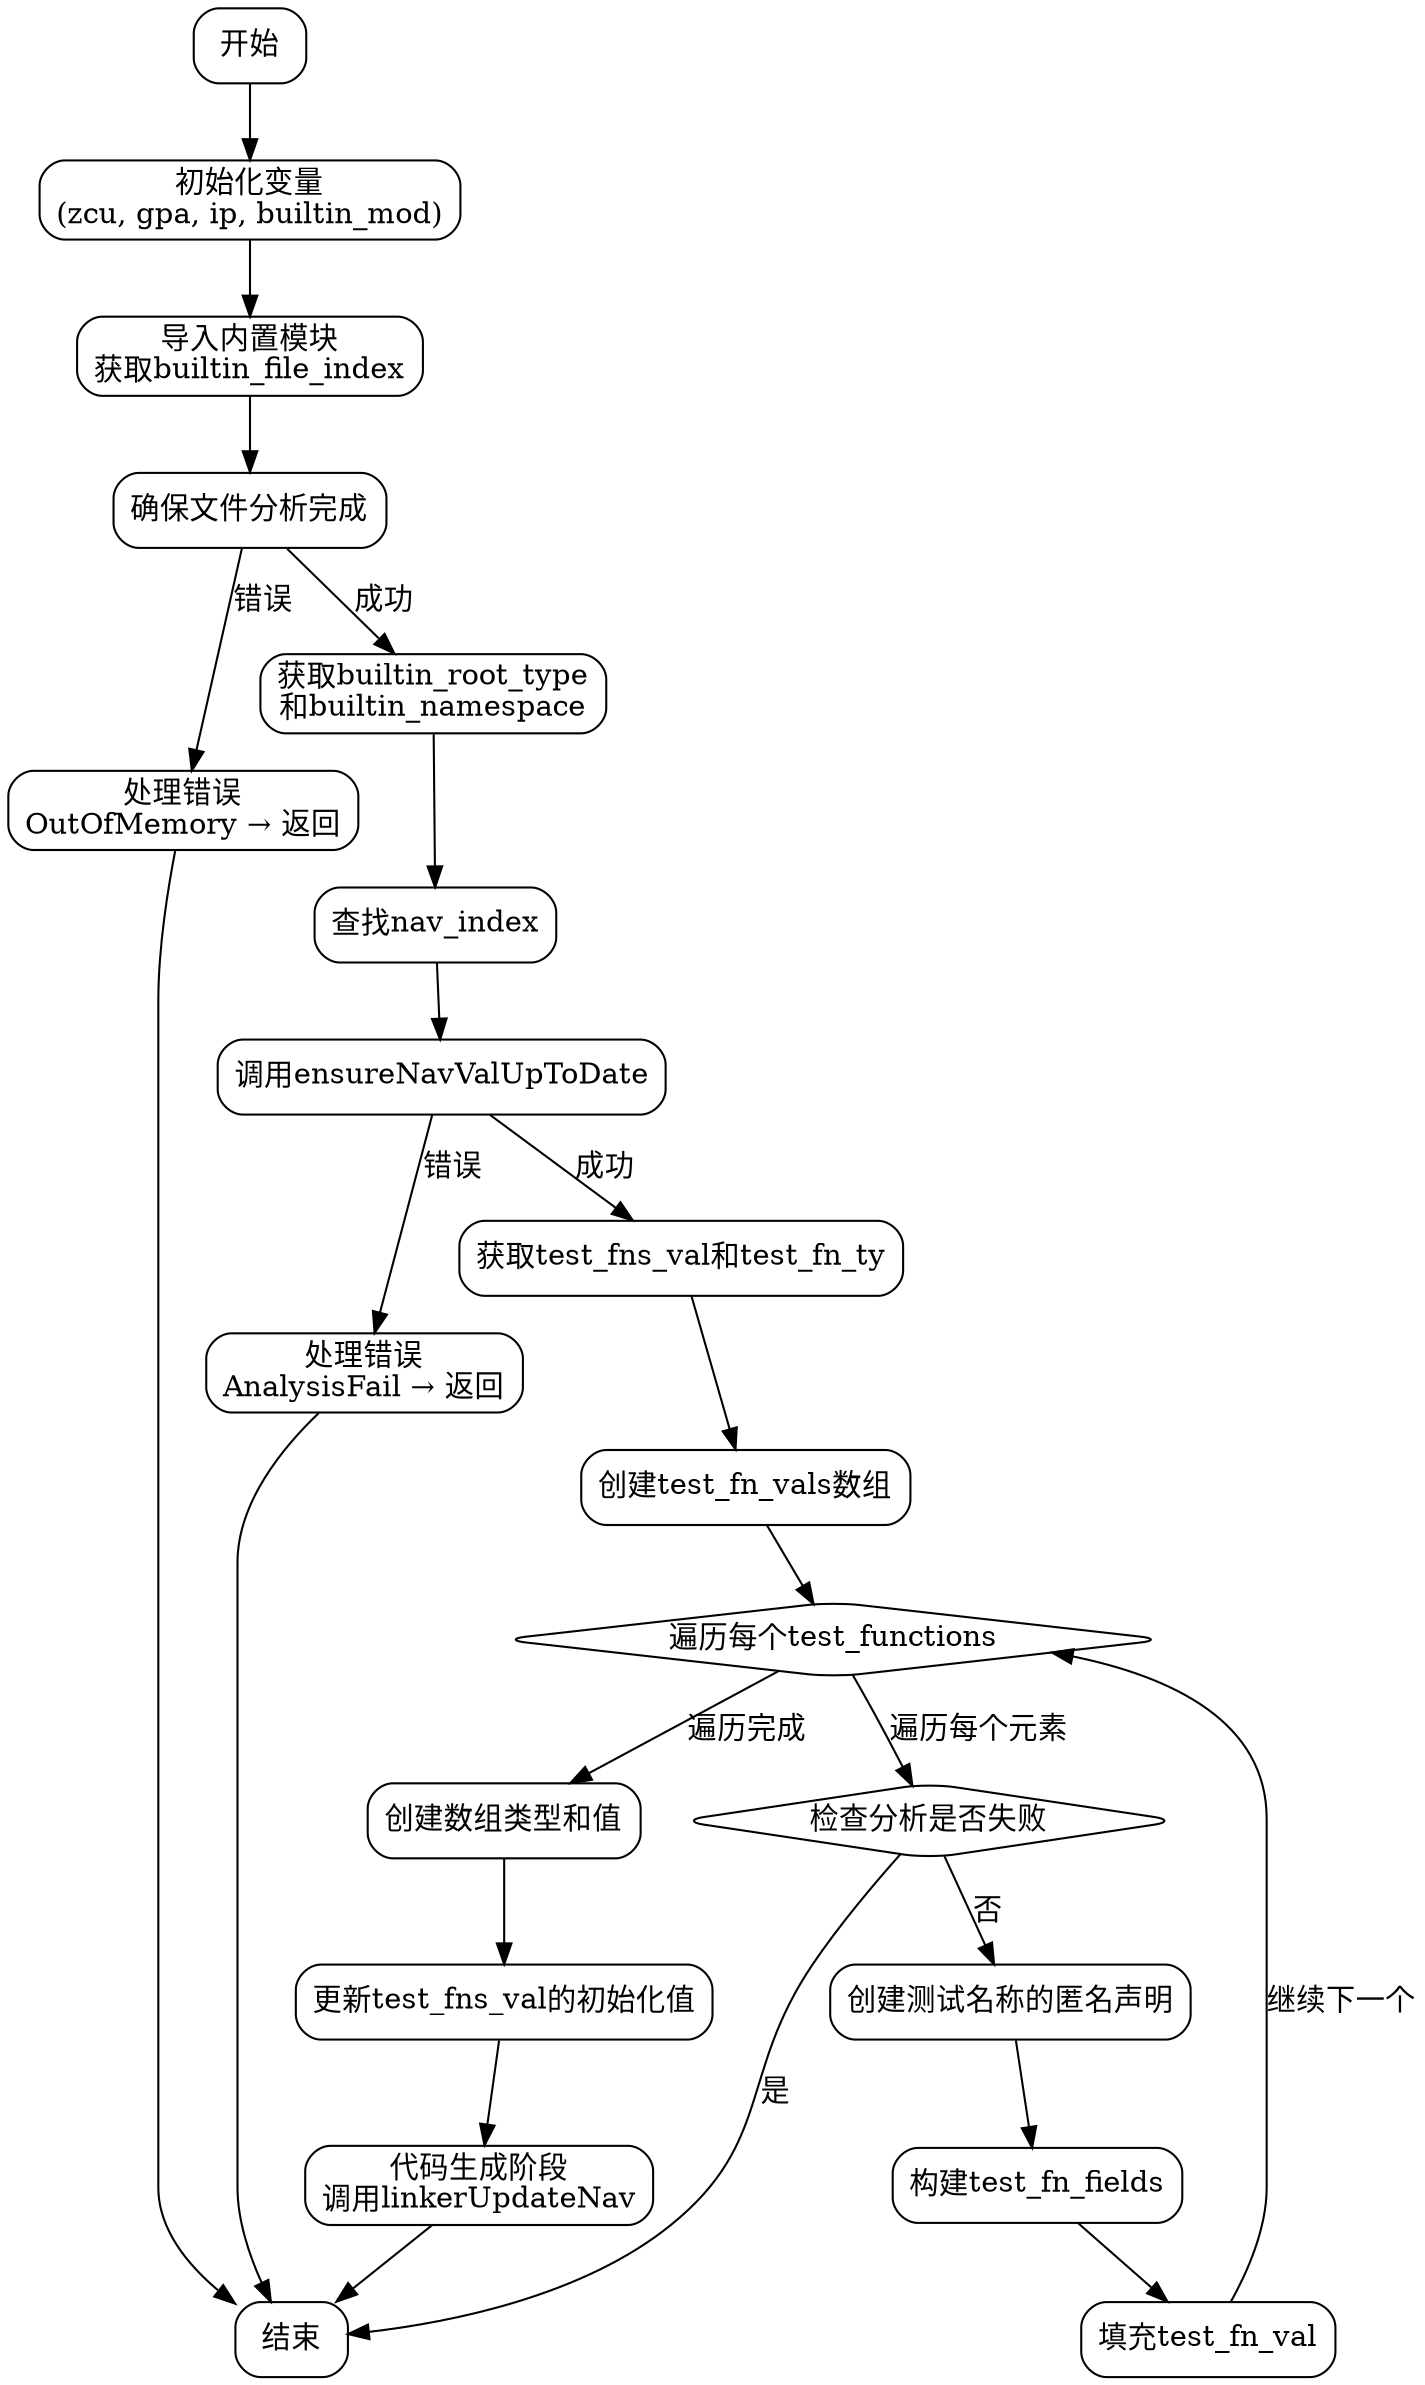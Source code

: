 
digraph populateTestFunctions {
    node [shape=rectangle, style=rounded];

    start [label="开始"];
    end [label="结束"];
    init_vars [label="初始化变量\n(zcu, gpa, ip, builtin_mod)"];
    import_pkg [label="导入内置模块\n获取builtin_file_index"];
    ensure_analyzed [label="确保文件分析完成"];
    handle_analysis_error [label="处理错误\nOutOfMemory → 返回"];
    get_root_type [label="获取builtin_root_type\n和builtin_namespace"];
    find_nav_index [label="查找nav_index"];
    ensure_nav_update [label="调用ensureNavValUpToDate"];
    handle_nav_error [label="处理错误\nAnalysisFail → 返回"];
    get_test_vals [label="获取test_fns_val和test_fn_ty"];
    create_test_fn_vals [label="创建test_fn_vals数组"];
    loop_start [label="遍历每个test_functions", shape=diamond];
    check_analysis_fail [label="检查分析是否失败", shape=diamond];
    create_name_decl [label="创建测试名称的匿名声明"];
    build_fields [label="构建test_fn_fields"];
    fill_test_val [label="填充test_fn_val"];
    create_array [label="创建数组类型和值"];
    update_init [label="更新test_fns_val的初始化值"];
    codegen [label="代码生成阶段\n调用linkerUpdateNav"];

    start -> init_vars;
    init_vars -> import_pkg;
    import_pkg -> ensure_analyzed;
    ensure_analyzed -> handle_analysis_error [label="错误"];
    ensure_analyzed -> get_root_type [label="成功"];
    handle_analysis_error -> end;
    get_root_type -> find_nav_index;
    find_nav_index -> ensure_nav_update;
    ensure_nav_update -> handle_nav_error [label="错误"];
    ensure_nav_update -> get_test_vals [label="成功"];
    handle_nav_error -> end;
    get_test_vals -> create_test_fn_vals;
    create_test_fn_vals -> loop_start;
    loop_start -> check_analysis_fail [label="遍历每个元素"];
    check_analysis_fail -> end [label="是"];
    check_analysis_fail -> create_name_decl [label="否"];
    create_name_decl -> build_fields;
    build_fields -> fill_test_val;
    fill_test_val -> loop_start [label="继续下一个"];
    loop_start -> create_array [label="遍历完成"];
    create_array -> update_init;
    update_init -> codegen;
    codegen -> end;
}
